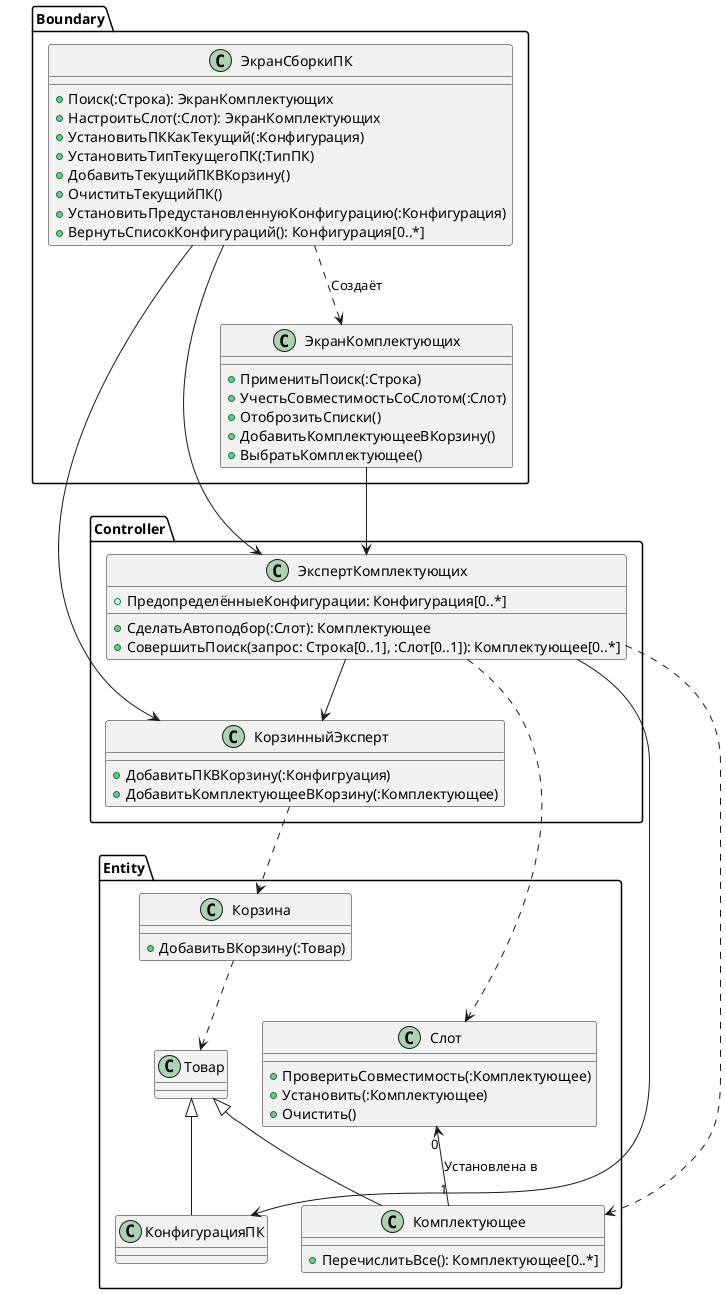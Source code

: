 @startuml

package "Boundary" {
    class "ЭкранСборкиПК" as pcBuild {
        + Поиск(:Строка): ЭкранКомплектующих
        + НастроитьСлот(:Слот): ЭкранКомплектующих
        + УстановитьПККакТекущий(:Конфигурация)
        + УстановитьТипТекущегоПК(:ТипПК)
        + ДобавитьТекущийПКВКорзину()
        + ОчиститьТекущийПК()
        + УстановитьПредустановленнуюКонфигурацию(:Конфигурация)
        + ВернутьСписокКонфигураций(): Конфигурация[0..*]
    }

    class "ЭкранКомплектующих" as partBuild {
        + ПрименитьПоиск(:Строка)
        + УчестьСовместимостьСоСлотом(:Слот)
        + ОтоброзитьСписки()
        + ДобавитьКомплектующееВКорзину()
        + ВыбратьКомплектующее()
    }
}

package "Controller" {
    class "ЭкспертКомплектующих" as partManager {
        + ПредопределённыеКонфигурации: Конфигурация[0..*]
        + СделатьАвтоподбор(:Слот): Комплектующее
        + СовершитьПоиск(запрос: Строка[0..1], :Слот[0..1]): Комплектующее[0..*]
    }

    class "КорзинныйЭксперт" as basketManager {
        + ДобавитьПКВКорзину(:Конфигруация)
        + ДобавитьКомплектующееВКорзину(:Комплектующее)
    }
}

package "Entity" {
    class "Корзина" as basket {
        + ДобавитьВКорзину(:Товар)
    }

    class "Товар" as item{

    }

    class "Слот" as slot {
        + ПроверитьСовместимость(:Комплектующее)
        + Установить(:Комплектующее)
        + Очистить()
    }

    class "Комплектующее" as part extends item {
        + ПеречислитьВсе(): Комплектующее[0..*]
    }

    class "КонфигурацияПК" as pcConfig extends item {

    }

}

basket ..> item
slot "0" <-- "1" part: Установлена в  

partManager ..> slot
partManager ..> part
partManager --> pcConfig

pcBuild ..> partBuild: Создаёт

pcBuild   --> partManager
partBuild --> partManager

pcBuild --> basketManager
partManager --> basketManager

basketManager ..> basket 

@enduml